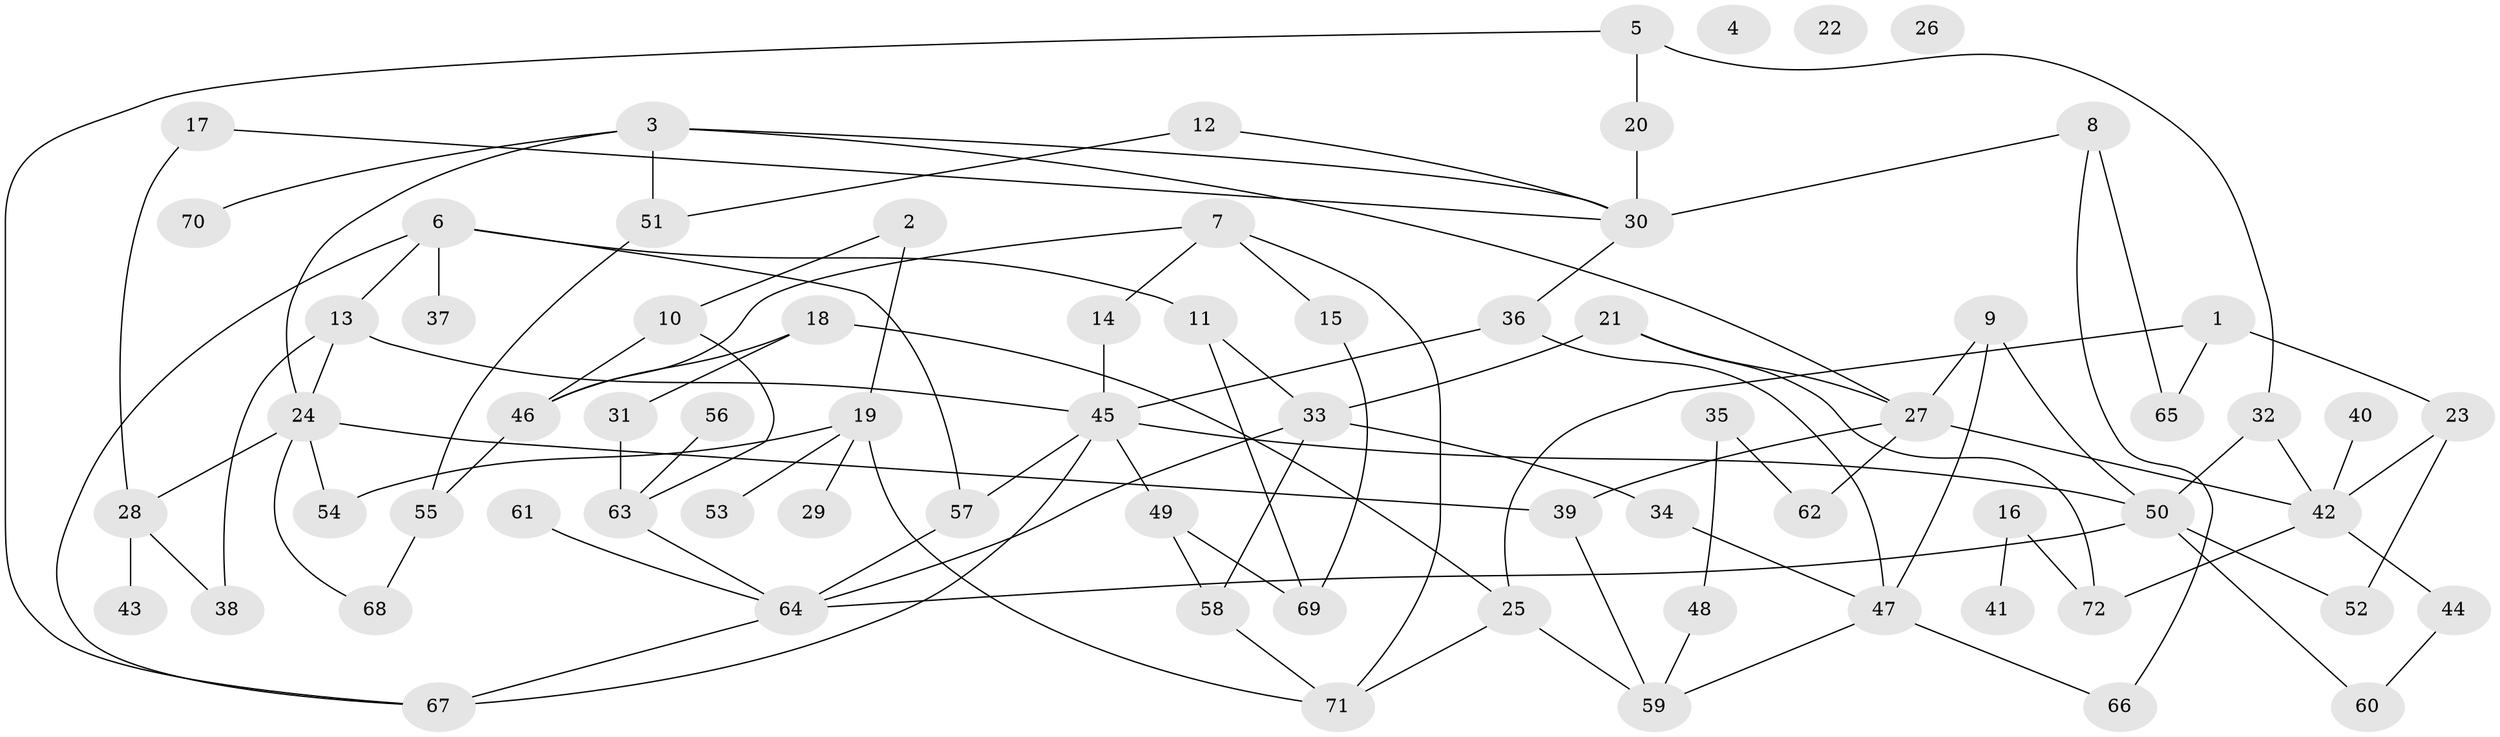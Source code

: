 // coarse degree distribution, {0: 0.06976744186046512, 2: 0.2558139534883721, 6: 0.09302325581395349, 1: 0.18604651162790697, 5: 0.13953488372093023, 3: 0.13953488372093023, 4: 0.046511627906976744, 8: 0.023255813953488372, 7: 0.046511627906976744}
// Generated by graph-tools (version 1.1) at 2025/43/03/04/25 21:43:44]
// undirected, 72 vertices, 105 edges
graph export_dot {
graph [start="1"]
  node [color=gray90,style=filled];
  1;
  2;
  3;
  4;
  5;
  6;
  7;
  8;
  9;
  10;
  11;
  12;
  13;
  14;
  15;
  16;
  17;
  18;
  19;
  20;
  21;
  22;
  23;
  24;
  25;
  26;
  27;
  28;
  29;
  30;
  31;
  32;
  33;
  34;
  35;
  36;
  37;
  38;
  39;
  40;
  41;
  42;
  43;
  44;
  45;
  46;
  47;
  48;
  49;
  50;
  51;
  52;
  53;
  54;
  55;
  56;
  57;
  58;
  59;
  60;
  61;
  62;
  63;
  64;
  65;
  66;
  67;
  68;
  69;
  70;
  71;
  72;
  1 -- 23;
  1 -- 25;
  1 -- 65;
  2 -- 10;
  2 -- 19;
  3 -- 24;
  3 -- 27;
  3 -- 30;
  3 -- 51;
  3 -- 70;
  5 -- 20;
  5 -- 32;
  5 -- 67;
  6 -- 11;
  6 -- 13;
  6 -- 37;
  6 -- 57;
  6 -- 67;
  7 -- 14;
  7 -- 15;
  7 -- 46;
  7 -- 71;
  8 -- 30;
  8 -- 65;
  8 -- 66;
  9 -- 27;
  9 -- 47;
  9 -- 50;
  10 -- 46;
  10 -- 63;
  11 -- 33;
  11 -- 69;
  12 -- 30;
  12 -- 51;
  13 -- 24;
  13 -- 38;
  13 -- 45;
  14 -- 45;
  15 -- 69;
  16 -- 41;
  16 -- 72;
  17 -- 28;
  17 -- 30;
  18 -- 25;
  18 -- 31;
  18 -- 46;
  19 -- 29;
  19 -- 53;
  19 -- 54;
  19 -- 71;
  20 -- 30;
  21 -- 27;
  21 -- 33;
  21 -- 72;
  23 -- 42;
  23 -- 52;
  24 -- 28;
  24 -- 39;
  24 -- 54;
  24 -- 68;
  25 -- 59;
  25 -- 71;
  27 -- 39;
  27 -- 42;
  27 -- 62;
  28 -- 38;
  28 -- 43;
  30 -- 36;
  31 -- 63;
  32 -- 42;
  32 -- 50;
  33 -- 34;
  33 -- 58;
  33 -- 64;
  34 -- 47;
  35 -- 48;
  35 -- 62;
  36 -- 45;
  36 -- 47;
  39 -- 59;
  40 -- 42;
  42 -- 44;
  42 -- 72;
  44 -- 60;
  45 -- 49;
  45 -- 50;
  45 -- 57;
  45 -- 67;
  46 -- 55;
  47 -- 59;
  47 -- 66;
  48 -- 59;
  49 -- 58;
  49 -- 69;
  50 -- 52;
  50 -- 60;
  50 -- 64;
  51 -- 55;
  55 -- 68;
  56 -- 63;
  57 -- 64;
  58 -- 71;
  61 -- 64;
  63 -- 64;
  64 -- 67;
}
